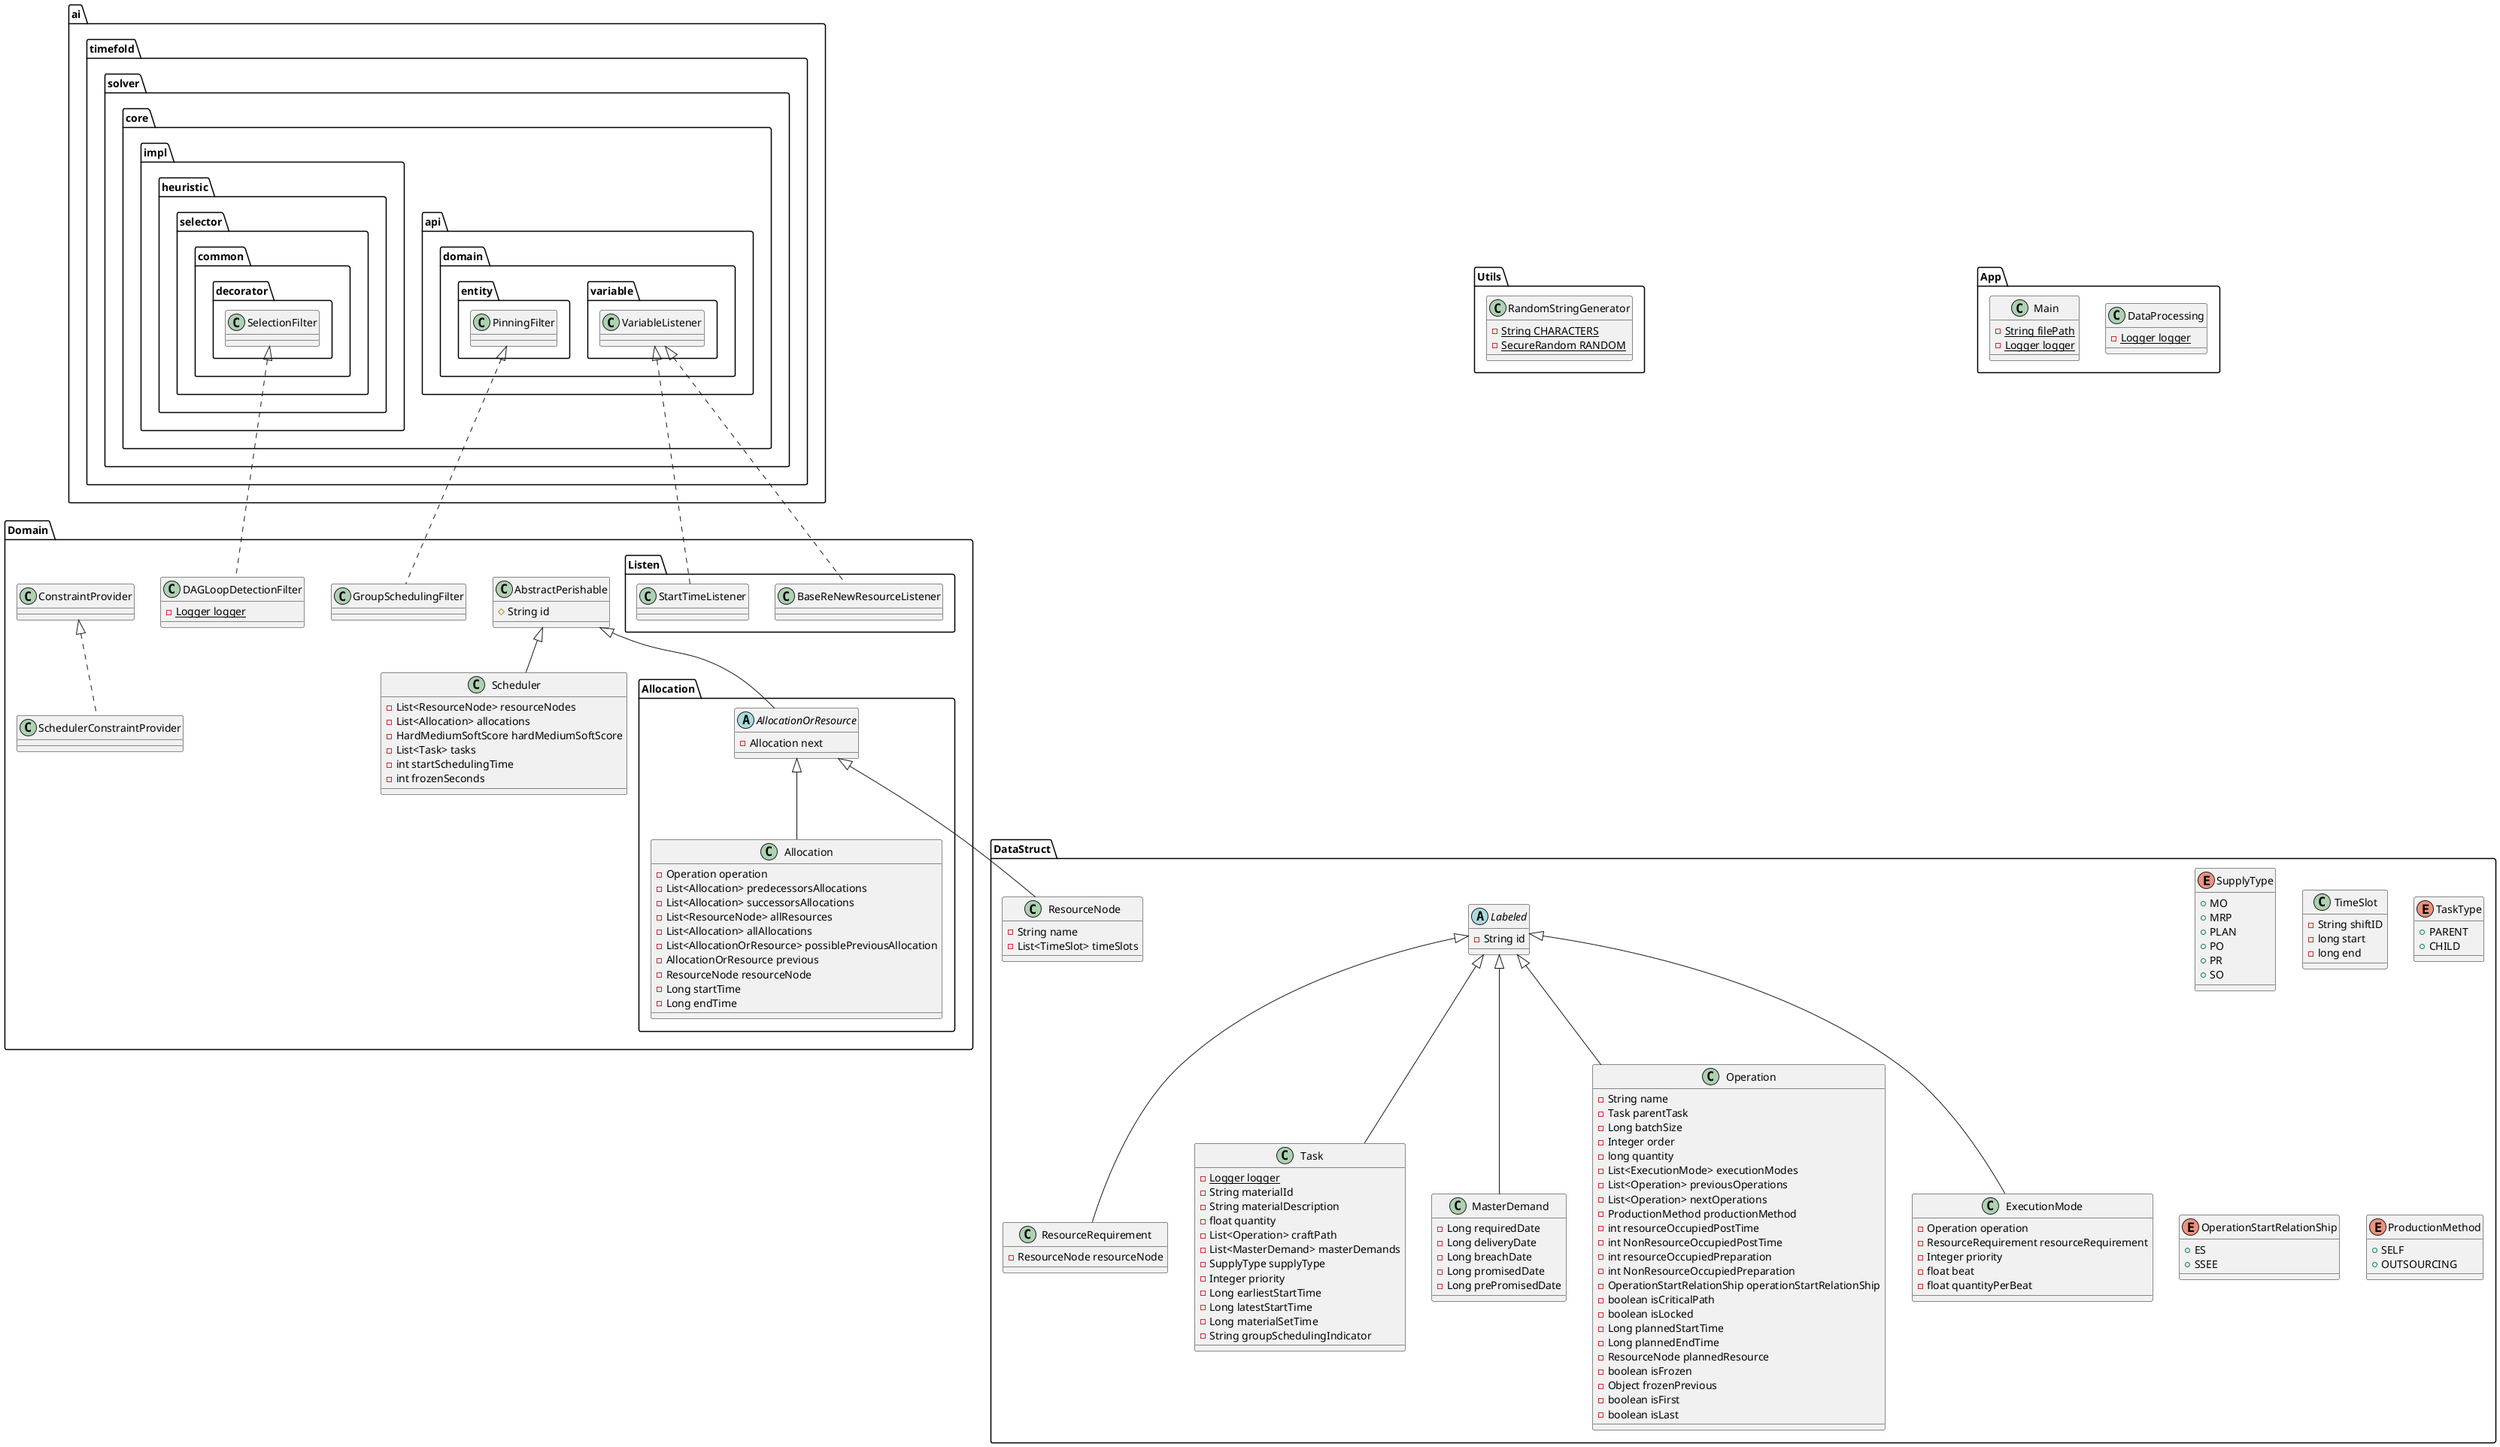 @startuml
enum DataStruct.SupplyType {
+  MO
+  MRP
+  PLAN
+  PO
+  PR
+  SO
}

class Domain.Listen.BaseReNewResourceListener {
}
class Domain.AbstractPerishable {
# String id
}

class Utils.RandomStringGenerator {
- {static} String CHARACTERS
- {static} SecureRandom RANDOM
}

class App.DataProcessing {
- {static} Logger logger
}

abstract class DataStruct.Labeled {
- String id
}

class Domain.Scheduler {
- List<ResourceNode> resourceNodes
- List<Allocation> allocations
- HardMediumSoftScore hardMediumSoftScore
- List<Task> tasks
- int startSchedulingTime
- int frozenSeconds
}

class DataStruct.TimeSlot {
- String shiftID
- long start
- long end
}

enum DataStruct.TaskType {
+  PARENT
+  CHILD
}

class DataStruct.ResourceRequirement {
- ResourceNode resourceNode
}

class Domain.GroupSchedulingFilter {
}
class DataStruct.Task {
- {static} Logger logger
- String materialId
- String materialDescription
- float quantity
- List<Operation> craftPath
- List<MasterDemand> masterDemands
- SupplyType supplyType
- Integer priority
- Long earliestStartTime
- Long latestStartTime
- Long materialSetTime
- String groupSchedulingIndicator
}

class DataStruct.MasterDemand {
- Long requiredDate
- Long deliveryDate
- Long breachDate
- Long promisedDate
- Long prePromisedDate
}

class DataStruct.Operation {
- String name
- Task parentTask
- Long batchSize
- Integer order
- long quantity
- List<ExecutionMode> executionModes
- List<Operation> previousOperations
- List<Operation> nextOperations
- ProductionMethod productionMethod
- int resourceOccupiedPostTime
- int NonResourceOccupiedPostTime
- int resourceOccupiedPreparation
- int NonResourceOccupiedPreparation
- OperationStartRelationShip operationStartRelationShip
- boolean isCriticalPath
- boolean isLocked
- Long plannedStartTime
- Long plannedEndTime
- ResourceNode plannedResource
- boolean isFrozen
- Object frozenPrevious
- boolean isFirst
- boolean isLast
}

class Domain.Allocation.Allocation {
- Operation operation
- List<Allocation> predecessorsAllocations
- List<Allocation> successorsAllocations
- List<ResourceNode> allResources
- List<Allocation> allAllocations
- List<AllocationOrResource> possiblePreviousAllocation
- AllocationOrResource previous
- ResourceNode resourceNode
- Long startTime
- Long endTime
}

class Domain.DAGLoopDetectionFilter {
- {static} Logger logger
}

class Domain.Listen.StartTimeListener {
}
class Domain.SchedulerConstraintProvider {
}
enum DataStruct.OperationStartRelationShip {
+  ES
+  SSEE
}

class DataStruct.ExecutionMode {
- Operation operation
- ResourceRequirement resourceRequirement
- Integer priority
- float beat
- float quantityPerBeat
}

enum DataStruct.ProductionMethod {
+  SELF
+  OUTSOURCING
}

abstract class Domain.Allocation.AllocationOrResource {
- Allocation next
}

class App.Main {
- {static} String filePath
- {static} Logger logger
}

class DataStruct.ResourceNode {
- String name
- List<TimeSlot> timeSlots
}



ai.timefold.solver.core.api.domain.variable.VariableListener <|.. Domain.Listen.BaseReNewResourceListener
Domain.AbstractPerishable <|-- Domain.Scheduler
DataStruct.Labeled <|-- DataStruct.ResourceRequirement
ai.timefold.solver.core.api.domain.entity.PinningFilter <|.. Domain.GroupSchedulingFilter
DataStruct.Labeled <|-- DataStruct.Task
DataStruct.Labeled <|-- DataStruct.MasterDemand
DataStruct.Labeled <|-- DataStruct.Operation
Domain.Allocation.AllocationOrResource <|-- Domain.Allocation.Allocation
ai.timefold.solver.core.impl.heuristic.selector.common.decorator.SelectionFilter <|.. Domain.DAGLoopDetectionFilter
ai.timefold.solver.core.api.domain.variable.VariableListener <|.. Domain.Listen.StartTimeListener
Domain.ConstraintProvider <|.. Domain.SchedulerConstraintProvider
DataStruct.Labeled <|-- DataStruct.ExecutionMode
Domain.AbstractPerishable <|-- Domain.Allocation.AllocationOrResource
Domain.Allocation.AllocationOrResource <|-- DataStruct.ResourceNode
@enduml